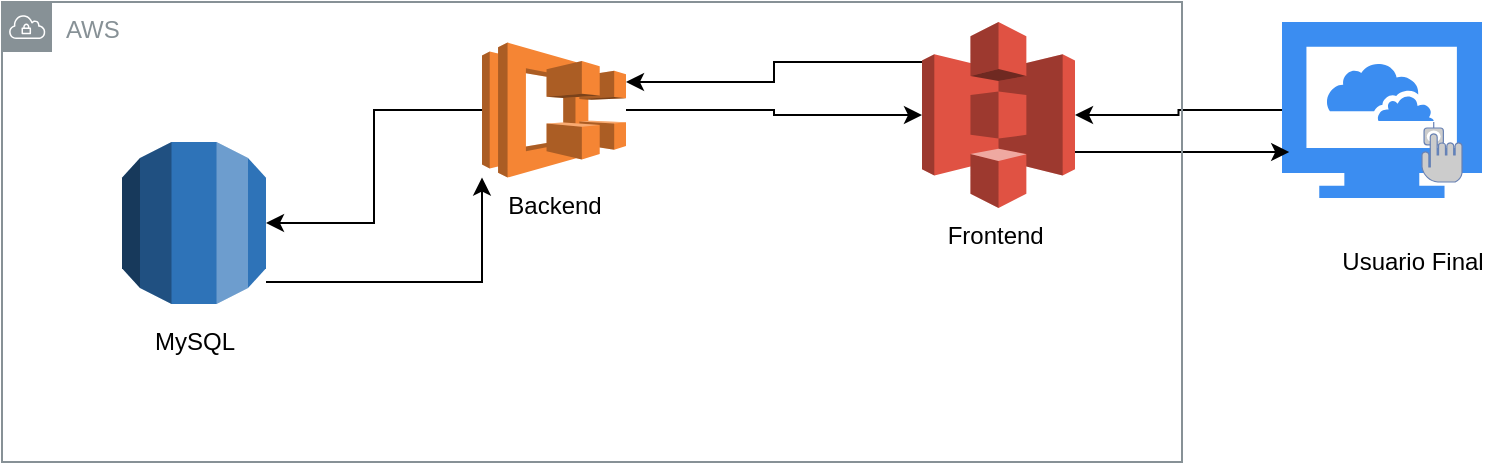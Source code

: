 <mxfile version="14.9.8" type="device"><diagram id="i8jija9C2Y9lIgH3j0av" name="Page-1"><mxGraphModel dx="1038" dy="489" grid="1" gridSize="10" guides="1" tooltips="1" connect="1" arrows="1" fold="1" page="1" pageScale="1" pageWidth="850" pageHeight="1100" math="0" shadow="0"><root><mxCell id="0"/><mxCell id="1" parent="0"/><mxCell id="10YakLP6x_YtkkC9KYMe-6" style="edgeStyle=orthogonalEdgeStyle;rounded=0;orthogonalLoop=1;jettySize=auto;html=1;" edge="1" parent="1" source="10YakLP6x_YtkkC9KYMe-2" target="10YakLP6x_YtkkC9KYMe-5"><mxGeometry relative="1" as="geometry"/></mxCell><mxCell id="10YakLP6x_YtkkC9KYMe-2" value="" style="html=1;aspect=fixed;strokeColor=none;shadow=0;align=center;verticalAlign=top;fillColor=#3B8DF1;shape=mxgraph.gcp2.cloud_computer" vertex="1" parent="1"><mxGeometry x="680" y="100" width="100" height="88" as="geometry"/></mxCell><mxCell id="10YakLP6x_YtkkC9KYMe-3" value="" style="fontColor=#0066CC;verticalAlign=top;verticalLabelPosition=bottom;labelPosition=center;align=center;html=1;outlineConnect=0;fillColor=#CCCCCC;strokeColor=#6881B3;gradientColor=none;gradientDirection=north;strokeWidth=2;shape=mxgraph.networks.biometric_reader;" vertex="1" parent="1"><mxGeometry x="750" y="150" width="20" height="30" as="geometry"/></mxCell><mxCell id="10YakLP6x_YtkkC9KYMe-4" value="Usuario Final" style="text;html=1;align=center;verticalAlign=middle;resizable=0;points=[];autosize=1;strokeColor=none;" vertex="1" parent="1"><mxGeometry x="700" y="210" width="90" height="20" as="geometry"/></mxCell><mxCell id="10YakLP6x_YtkkC9KYMe-8" style="edgeStyle=orthogonalEdgeStyle;rounded=0;orthogonalLoop=1;jettySize=auto;html=1;" edge="1" parent="1" source="10YakLP6x_YtkkC9KYMe-5" target="10YakLP6x_YtkkC9KYMe-7"><mxGeometry relative="1" as="geometry"><Array as="points"><mxPoint x="426" y="120"/><mxPoint x="426" y="130"/></Array></mxGeometry></mxCell><mxCell id="10YakLP6x_YtkkC9KYMe-11" style="edgeStyle=orthogonalEdgeStyle;rounded=0;orthogonalLoop=1;jettySize=auto;html=1;entryX=0.036;entryY=0.739;entryDx=0;entryDy=0;entryPerimeter=0;" edge="1" parent="1" source="10YakLP6x_YtkkC9KYMe-5" target="10YakLP6x_YtkkC9KYMe-2"><mxGeometry relative="1" as="geometry"><Array as="points"><mxPoint x="590" y="165"/><mxPoint x="590" y="165"/></Array></mxGeometry></mxCell><mxCell id="10YakLP6x_YtkkC9KYMe-5" value="Frontend&amp;nbsp;" style="outlineConnect=0;dashed=0;verticalLabelPosition=bottom;verticalAlign=top;align=center;html=1;shape=mxgraph.aws3.s3;fillColor=#E05243;gradientColor=none;" vertex="1" parent="1"><mxGeometry x="500" y="100" width="76.5" height="93" as="geometry"/></mxCell><mxCell id="10YakLP6x_YtkkC9KYMe-10" style="edgeStyle=orthogonalEdgeStyle;rounded=0;orthogonalLoop=1;jettySize=auto;html=1;" edge="1" parent="1" source="10YakLP6x_YtkkC9KYMe-7" target="10YakLP6x_YtkkC9KYMe-5"><mxGeometry relative="1" as="geometry"/></mxCell><mxCell id="10YakLP6x_YtkkC9KYMe-13" style="edgeStyle=orthogonalEdgeStyle;rounded=0;orthogonalLoop=1;jettySize=auto;html=1;" edge="1" parent="1" source="10YakLP6x_YtkkC9KYMe-7" target="10YakLP6x_YtkkC9KYMe-12"><mxGeometry relative="1" as="geometry"><mxPoint x="172" y="201" as="targetPoint"/></mxGeometry></mxCell><mxCell id="10YakLP6x_YtkkC9KYMe-7" value="Backend" style="outlineConnect=0;dashed=0;verticalLabelPosition=bottom;verticalAlign=top;align=center;html=1;shape=mxgraph.aws3.ecs;fillColor=#F58534;gradientColor=none;" vertex="1" parent="1"><mxGeometry x="280" y="110.25" width="72" height="67.5" as="geometry"/></mxCell><mxCell id="10YakLP6x_YtkkC9KYMe-14" style="edgeStyle=orthogonalEdgeStyle;rounded=0;orthogonalLoop=1;jettySize=auto;html=1;" edge="1" parent="1" source="10YakLP6x_YtkkC9KYMe-12" target="10YakLP6x_YtkkC9KYMe-7"><mxGeometry relative="1" as="geometry"><Array as="points"><mxPoint x="280" y="230"/></Array></mxGeometry></mxCell><mxCell id="10YakLP6x_YtkkC9KYMe-12" value="" style="outlineConnect=0;dashed=0;verticalLabelPosition=bottom;verticalAlign=top;align=center;html=1;shape=mxgraph.aws3.rds;fillColor=#2E73B8;gradientColor=none;" vertex="1" parent="1"><mxGeometry x="100" y="160" width="72" height="81" as="geometry"/></mxCell><mxCell id="10YakLP6x_YtkkC9KYMe-15" value="AWS" style="outlineConnect=0;gradientColor=none;html=1;whiteSpace=wrap;fontSize=12;fontStyle=0;shape=mxgraph.aws4.group;grIcon=mxgraph.aws4.group_vpc;strokeColor=#879196;fillColor=none;verticalAlign=top;align=left;spacingLeft=30;fontColor=#879196;dashed=0;" vertex="1" parent="1"><mxGeometry x="40" y="90" width="590" height="230" as="geometry"/></mxCell><mxCell id="10YakLP6x_YtkkC9KYMe-19" value="MySQL" style="text;html=1;align=center;verticalAlign=middle;resizable=0;points=[];autosize=1;strokeColor=none;" vertex="1" parent="1"><mxGeometry x="106" y="250" width="60" height="20" as="geometry"/></mxCell></root></mxGraphModel></diagram></mxfile>